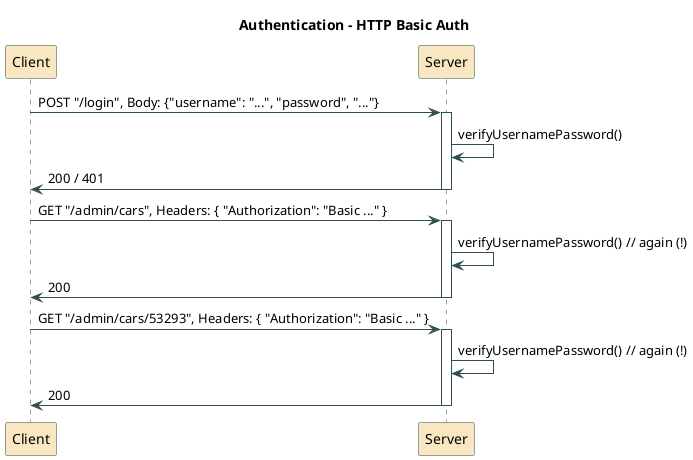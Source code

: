 @startuml

title
Authentication - HTTP Basic Auth
end title

skinparam sequence {
	BackgroundColor STRATEGY
	ParticipantBackgroundColor STRATEGY
	ArrowColor DarkSlateGray
	BorderColor DarkSlateGray
	LifeLineBorderColor DarkSlateGray
	ParticipantBorderColor DarkSlateGray
}

Client -> Server: POST "/login", Body: {"username": "...", "password", "..."}
activate Server
Server -> Server: verifyUsernamePassword()
Server -> Client: 200 / 401
deactivate Server

Client -> Server: GET "/admin/cars", Headers: { "Authorization": "Basic ..." }
activate Server
Server -> Server: verifyUsernamePassword() // again (!)
Server -> Client: 200
deactivate Server

Client -> Server: GET "/admin/cars/53293", Headers: { "Authorization": "Basic ..." }
activate Server
Server -> Server: verifyUsernamePassword() // again (!)
Server -> Client: 200
deactivate Server

@enduml
